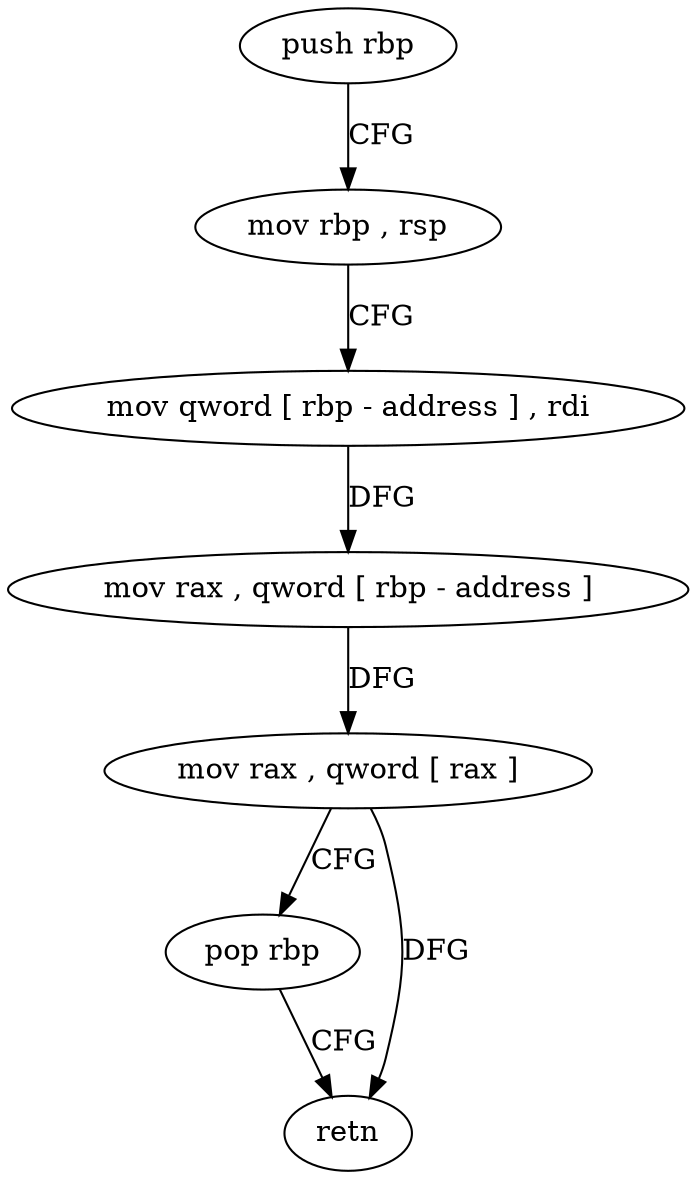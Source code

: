 digraph "func" {
"4236160" [label = "push rbp" ]
"4236161" [label = "mov rbp , rsp" ]
"4236164" [label = "mov qword [ rbp - address ] , rdi" ]
"4236168" [label = "mov rax , qword [ rbp - address ]" ]
"4236172" [label = "mov rax , qword [ rax ]" ]
"4236175" [label = "pop rbp" ]
"4236176" [label = "retn" ]
"4236160" -> "4236161" [ label = "CFG" ]
"4236161" -> "4236164" [ label = "CFG" ]
"4236164" -> "4236168" [ label = "DFG" ]
"4236168" -> "4236172" [ label = "DFG" ]
"4236172" -> "4236175" [ label = "CFG" ]
"4236172" -> "4236176" [ label = "DFG" ]
"4236175" -> "4236176" [ label = "CFG" ]
}
